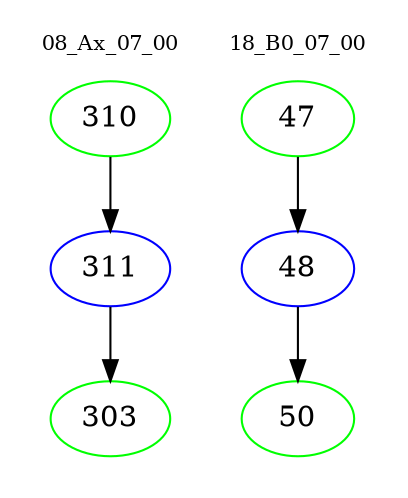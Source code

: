 digraph{
subgraph cluster_0 {
color = white
label = "08_Ax_07_00";
fontsize=10;
T0_310 [label="310", color="green"]
T0_310 -> T0_311 [color="black"]
T0_311 [label="311", color="blue"]
T0_311 -> T0_303 [color="black"]
T0_303 [label="303", color="green"]
}
subgraph cluster_1 {
color = white
label = "18_B0_07_00";
fontsize=10;
T1_47 [label="47", color="green"]
T1_47 -> T1_48 [color="black"]
T1_48 [label="48", color="blue"]
T1_48 -> T1_50 [color="black"]
T1_50 [label="50", color="green"]
}
}
